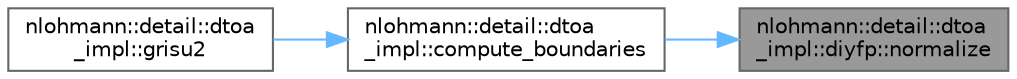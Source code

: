 digraph "nlohmann::detail::dtoa_impl::diyfp::normalize"
{
 // LATEX_PDF_SIZE
  bgcolor="transparent";
  edge [fontname=Helvetica,fontsize=10,labelfontname=Helvetica,labelfontsize=10];
  node [fontname=Helvetica,fontsize=10,shape=box,height=0.2,width=0.4];
  rankdir="RL";
  Node1 [label="nlohmann::detail::dtoa\l_impl::diyfp::normalize",height=0.2,width=0.4,color="gray40", fillcolor="grey60", style="filled", fontcolor="black",tooltip="normalize x such that the significand is >= 2^(q-1)"];
  Node1 -> Node2 [dir="back",color="steelblue1",style="solid"];
  Node2 [label="nlohmann::detail::dtoa\l_impl::compute_boundaries",height=0.2,width=0.4,color="grey40", fillcolor="white", style="filled",URL="$a00479.html#a22b6e37654ac93c6d0d9c06ec1bf5ded",tooltip=" "];
  Node2 -> Node3 [dir="back",color="steelblue1",style="solid"];
  Node3 [label="nlohmann::detail::dtoa\l_impl::grisu2",height=0.2,width=0.4,color="grey40", fillcolor="white", style="filled",URL="$a00479.html#aab7a9670a4f4704a5d0347ad7588576b",tooltip=" "];
}
